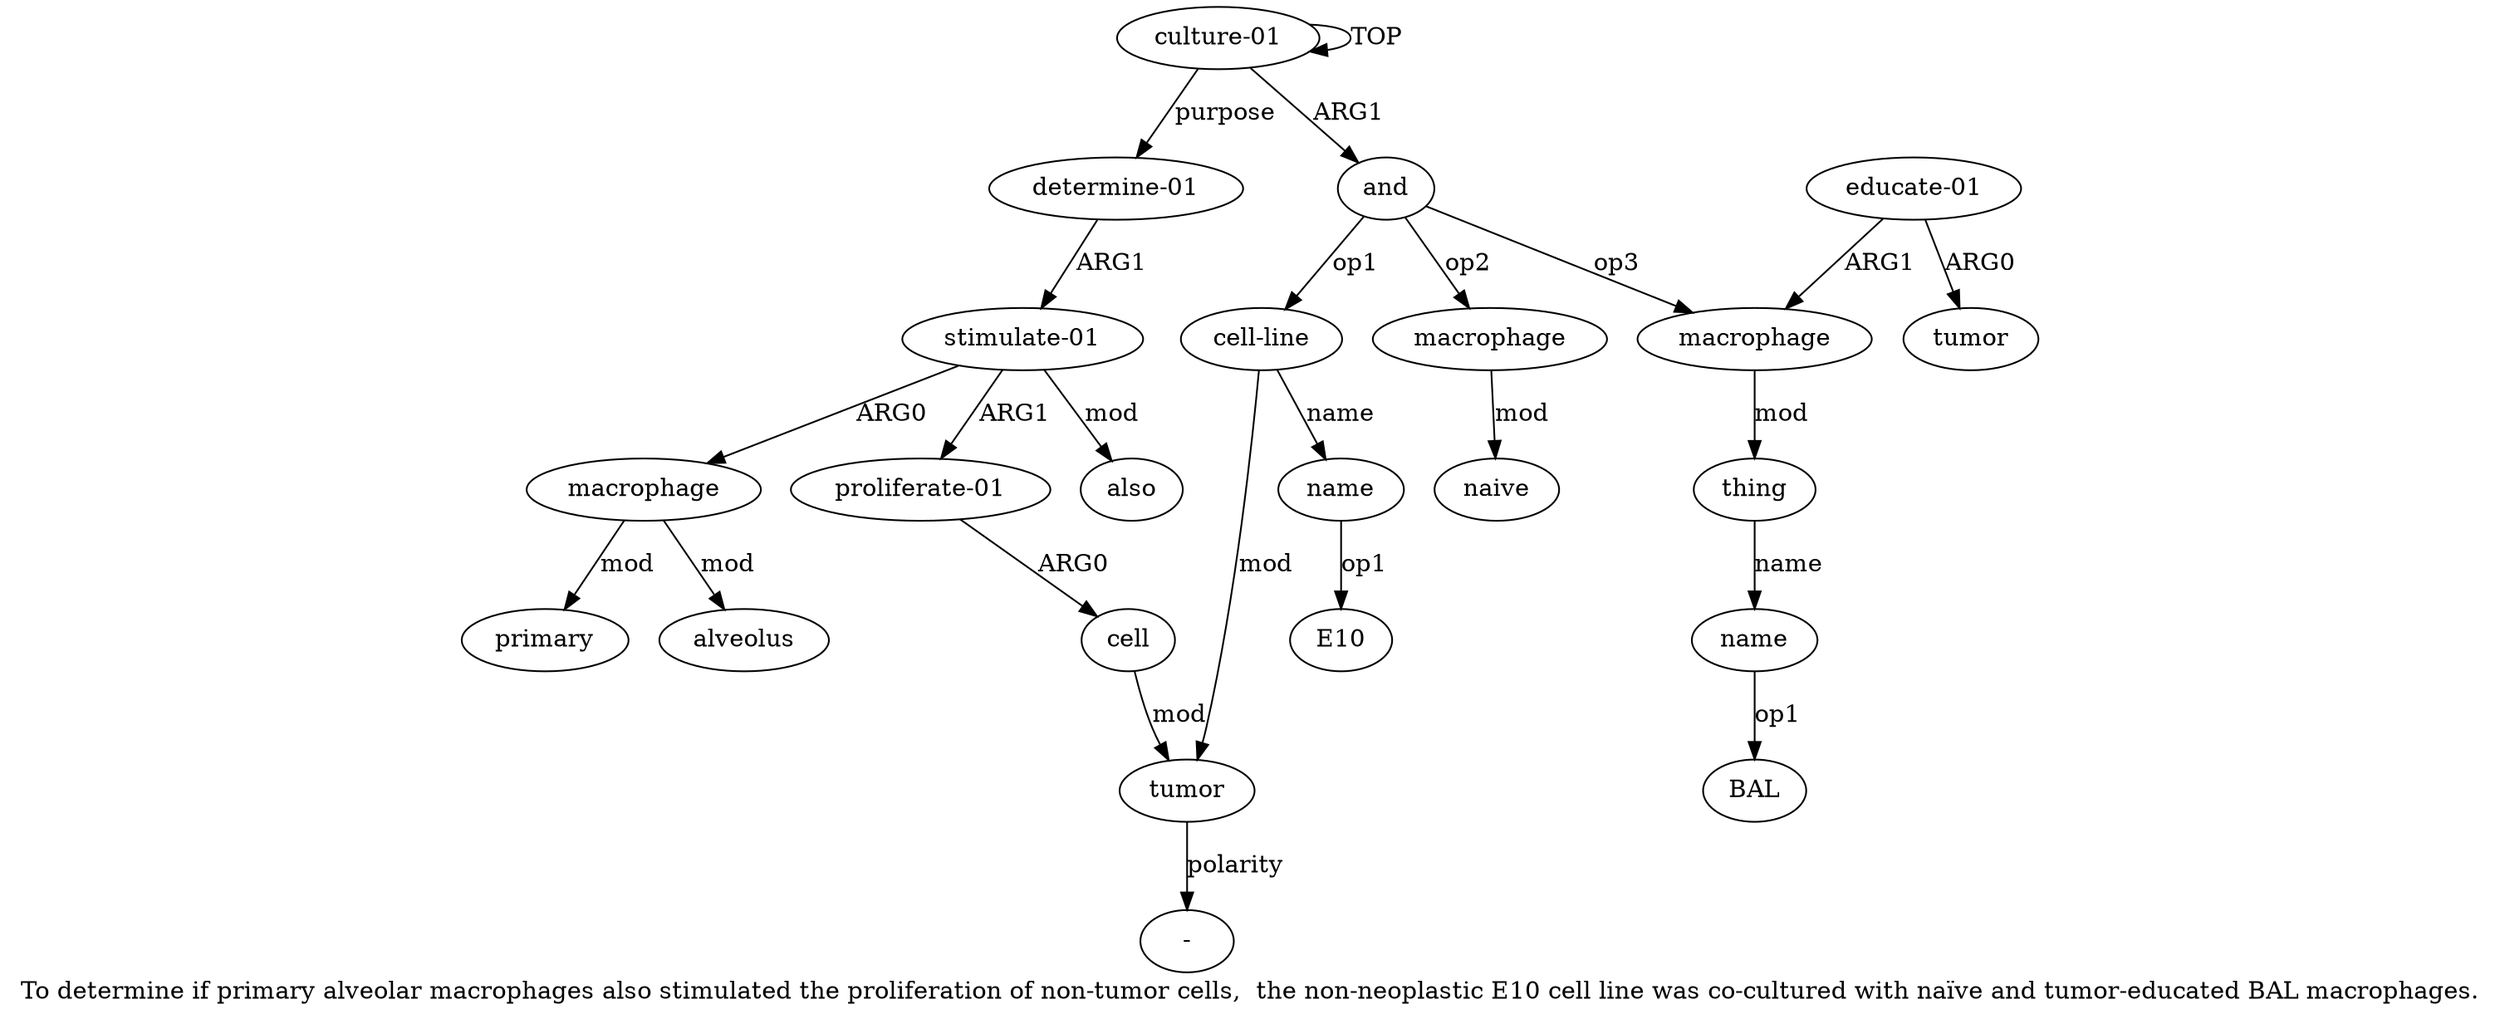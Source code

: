 digraph  {
	graph [label="To determine if primary alveolar macrophages also stimulated the proliferation of non-tumor cells,  the non-neoplastic E10 cell \
line was co-cultured with naïve and tumor-educated BAL macrophages."];
	node [label="\N"];
	"a4 -"	 [color=black,
		gold_ind=-1,
		gold_label="-",
		label="-",
		test_ind=-1,
		test_label="-"];
	a15	 [color=black,
		gold_ind=15,
		gold_label=primary,
		label=primary,
		test_ind=15,
		test_label=primary];
	a14	 [color=black,
		gold_ind=14,
		gold_label=macrophage,
		label=macrophage,
		test_ind=14,
		test_label=macrophage];
	a14 -> a15 [key=0,
	color=black,
	gold_label=mod,
	label=mod,
	test_label=mod];
a16 [color=black,
	gold_ind=16,
	gold_label=alveolus,
	label=alveolus,
	test_ind=16,
	test_label=alveolus];
a14 -> a16 [key=0,
color=black,
gold_label=mod,
label=mod,
test_label=mod];
a17 [color=black,
gold_ind=17,
gold_label="proliferate-01",
label="proliferate-01",
test_ind=17,
test_label="proliferate-01"];
a18 [color=black,
gold_ind=18,
gold_label=cell,
label=cell,
test_ind=18,
test_label=cell];
a17 -> a18 [key=0,
color=black,
gold_label=ARG0,
label=ARG0,
test_label=ARG0];
a11 [color=black,
gold_ind=11,
gold_label=name,
label=name,
test_ind=11,
test_label=name];
"a11 BAL" [color=black,
gold_ind=-1,
gold_label=BAL,
label=BAL,
test_ind=-1,
test_label=BAL];
a11 -> "a11 BAL" [key=0,
color=black,
gold_label=op1,
label=op1,
test_label=op1];
a10 [color=black,
gold_ind=10,
gold_label=thing,
label=thing,
test_ind=10,
test_label=thing];
a10 -> a11 [key=0,
color=black,
gold_label=name,
label=name,
test_label=name];
a13 [color=black,
gold_ind=13,
gold_label="stimulate-01",
label="stimulate-01",
test_ind=13,
test_label="stimulate-01"];
a13 -> a14 [key=0,
color=black,
gold_label=ARG0,
label=ARG0,
test_label=ARG0];
a13 -> a17 [key=0,
color=black,
gold_label=ARG1,
label=ARG1,
test_label=ARG1];
a19 [color=black,
gold_ind=19,
gold_label=also,
label=also,
test_ind=19,
test_label=also];
a13 -> a19 [key=0,
color=black,
gold_label=mod,
label=mod,
test_label=mod];
a12 [color=black,
gold_ind=12,
gold_label="determine-01",
label="determine-01",
test_ind=12,
test_label="determine-01"];
a12 -> a13 [key=0,
color=black,
gold_label=ARG1,
label=ARG1,
test_label=ARG1];
a4 [color=black,
gold_ind=4,
gold_label=tumor,
label=tumor,
test_ind=4,
test_label=tumor];
a18 -> a4 [key=0,
color=black,
gold_label=mod,
label=mod,
test_label=mod];
a1 [color=black,
gold_ind=1,
gold_label=and,
label=and,
test_ind=1,
test_label=and];
a2 [color=black,
gold_ind=2,
gold_label="cell-line",
label="cell-line",
test_ind=2,
test_label="cell-line"];
a1 -> a2 [key=0,
color=black,
gold_label=op1,
label=op1,
test_label=op1];
a5 [color=black,
gold_ind=5,
gold_label=macrophage,
label=macrophage,
test_ind=5,
test_label=macrophage];
a1 -> a5 [key=0,
color=black,
gold_label=op2,
label=op2,
test_label=op2];
a7 [color=black,
gold_ind=7,
gold_label=macrophage,
label=macrophage,
test_ind=7,
test_label=macrophage];
a1 -> a7 [key=0,
color=black,
gold_label=op3,
label=op3,
test_label=op3];
a0 [color=black,
gold_ind=0,
gold_label="culture-01",
label="culture-01",
test_ind=0,
test_label="culture-01"];
a0 -> a12 [key=0,
color=black,
gold_label=purpose,
label=purpose,
test_label=purpose];
a0 -> a1 [key=0,
color=black,
gold_label=ARG1,
label=ARG1,
test_label=ARG1];
a0 -> a0 [key=0,
color=black,
gold_label=TOP,
label=TOP,
test_label=TOP];
a3 [color=black,
gold_ind=3,
gold_label=name,
label=name,
test_ind=3,
test_label=name];
"a3 E10" [color=black,
gold_ind=-1,
gold_label=E10,
label=E10,
test_ind=-1,
test_label=E10];
a3 -> "a3 E10" [key=0,
color=black,
gold_label=op1,
label=op1,
test_label=op1];
a2 -> a3 [key=0,
color=black,
gold_label=name,
label=name,
test_label=name];
a2 -> a4 [key=0,
color=black,
gold_label=mod,
label=mod,
test_label=mod];
a6 [color=black,
gold_ind=6,
gold_label=naive,
label=naive,
test_ind=6,
test_label=naive];
a5 -> a6 [key=0,
color=black,
gold_label=mod,
label=mod,
test_label=mod];
a4 -> "a4 -" [key=0,
color=black,
gold_label=polarity,
label=polarity,
test_label=polarity];
a7 -> a10 [key=0,
color=black,
gold_label=mod,
label=mod,
test_label=mod];
a9 [color=black,
gold_ind=9,
gold_label=tumor,
label=tumor,
test_ind=9,
test_label=tumor];
a8 [color=black,
gold_ind=8,
gold_label="educate-01",
label="educate-01",
test_ind=8,
test_label="educate-01"];
a8 -> a7 [key=0,
color=black,
gold_label=ARG1,
label=ARG1,
test_label=ARG1];
a8 -> a9 [key=0,
color=black,
gold_label=ARG0,
label=ARG0,
test_label=ARG0];
}
